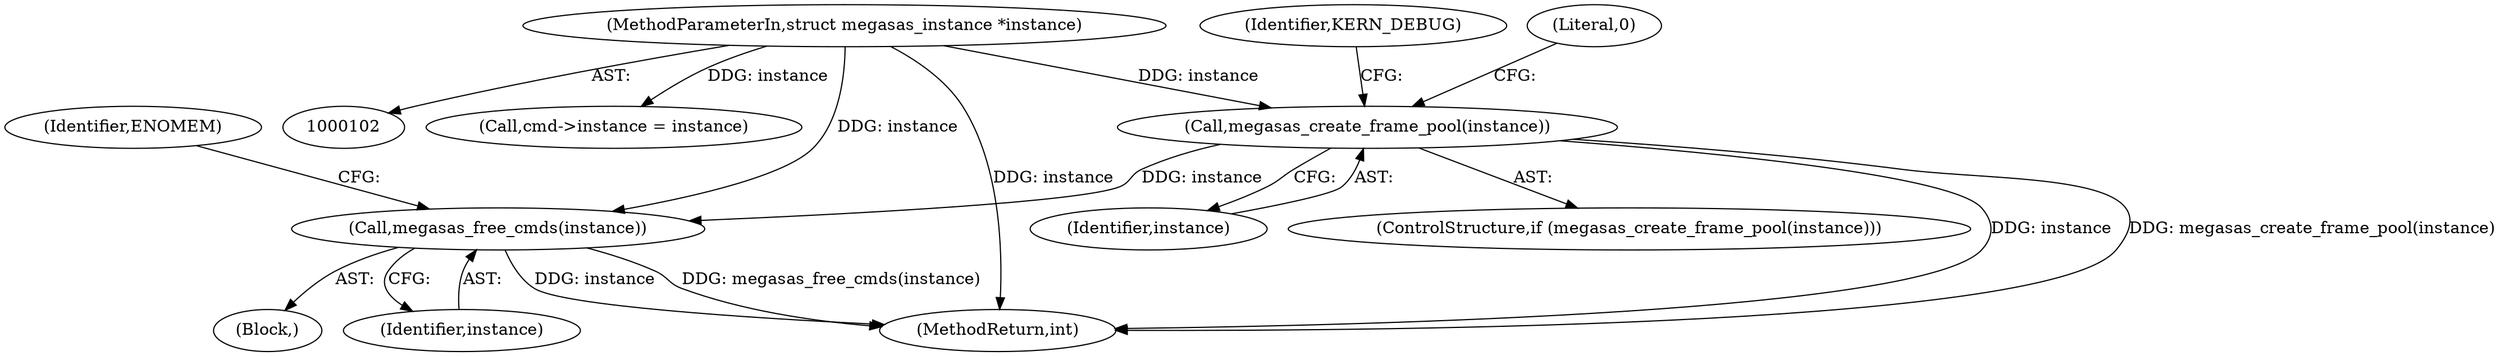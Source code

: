 digraph "0_linux_bcf3b67d16a4c8ffae0aa79de5853435e683945c@API" {
"1000252" [label="(Call,megasas_create_frame_pool(instance))"];
"1000103" [label="(MethodParameterIn,struct megasas_instance *instance)"];
"1000264" [label="(Call,megasas_free_cmds(instance))"];
"1000268" [label="(Identifier,ENOMEM)"];
"1000270" [label="(Literal,0)"];
"1000237" [label="(Call,cmd->instance = instance)"];
"1000253" [label="(Identifier,instance)"];
"1000264" [label="(Call,megasas_free_cmds(instance))"];
"1000252" [label="(Call,megasas_create_frame_pool(instance))"];
"1000271" [label="(MethodReturn,int)"];
"1000251" [label="(ControlStructure,if (megasas_create_frame_pool(instance)))"];
"1000254" [label="(Block,)"];
"1000103" [label="(MethodParameterIn,struct megasas_instance *instance)"];
"1000265" [label="(Identifier,instance)"];
"1000256" [label="(Identifier,KERN_DEBUG)"];
"1000252" -> "1000251"  [label="AST: "];
"1000252" -> "1000253"  [label="CFG: "];
"1000253" -> "1000252"  [label="AST: "];
"1000256" -> "1000252"  [label="CFG: "];
"1000270" -> "1000252"  [label="CFG: "];
"1000252" -> "1000271"  [label="DDG: instance"];
"1000252" -> "1000271"  [label="DDG: megasas_create_frame_pool(instance)"];
"1000103" -> "1000252"  [label="DDG: instance"];
"1000252" -> "1000264"  [label="DDG: instance"];
"1000103" -> "1000102"  [label="AST: "];
"1000103" -> "1000271"  [label="DDG: instance"];
"1000103" -> "1000237"  [label="DDG: instance"];
"1000103" -> "1000264"  [label="DDG: instance"];
"1000264" -> "1000254"  [label="AST: "];
"1000264" -> "1000265"  [label="CFG: "];
"1000265" -> "1000264"  [label="AST: "];
"1000268" -> "1000264"  [label="CFG: "];
"1000264" -> "1000271"  [label="DDG: instance"];
"1000264" -> "1000271"  [label="DDG: megasas_free_cmds(instance)"];
}
